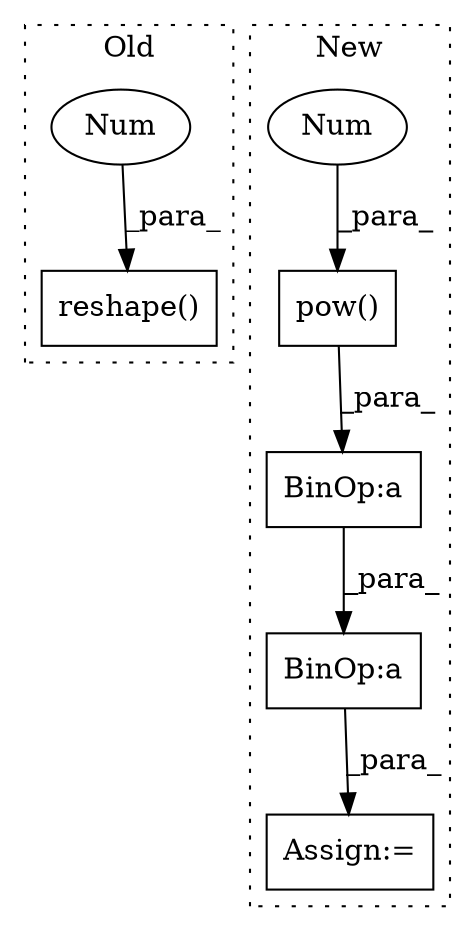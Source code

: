 digraph G {
subgraph cluster0 {
1 [label="reshape()" a="75" s="9423,9475" l="16,1" shape="box"];
4 [label="Num" a="76" s="9464" l="1" shape="ellipse"];
label = "Old";
style="dotted";
}
subgraph cluster1 {
2 [label="pow()" a="75" s="10100,10121" l="20,1" shape="box"];
3 [label="Num" a="76" s="10120" l="1" shape="ellipse"];
5 [label="BinOp:a" a="82" s="10183" l="3" shape="box"];
6 [label="BinOp:a" a="82" s="10025" l="75" shape="box"];
7 [label="Assign:=" a="68" s="10155" l="3" shape="box"];
label = "New";
style="dotted";
}
2 -> 6 [label="_para_"];
3 -> 2 [label="_para_"];
4 -> 1 [label="_para_"];
5 -> 7 [label="_para_"];
6 -> 5 [label="_para_"];
}